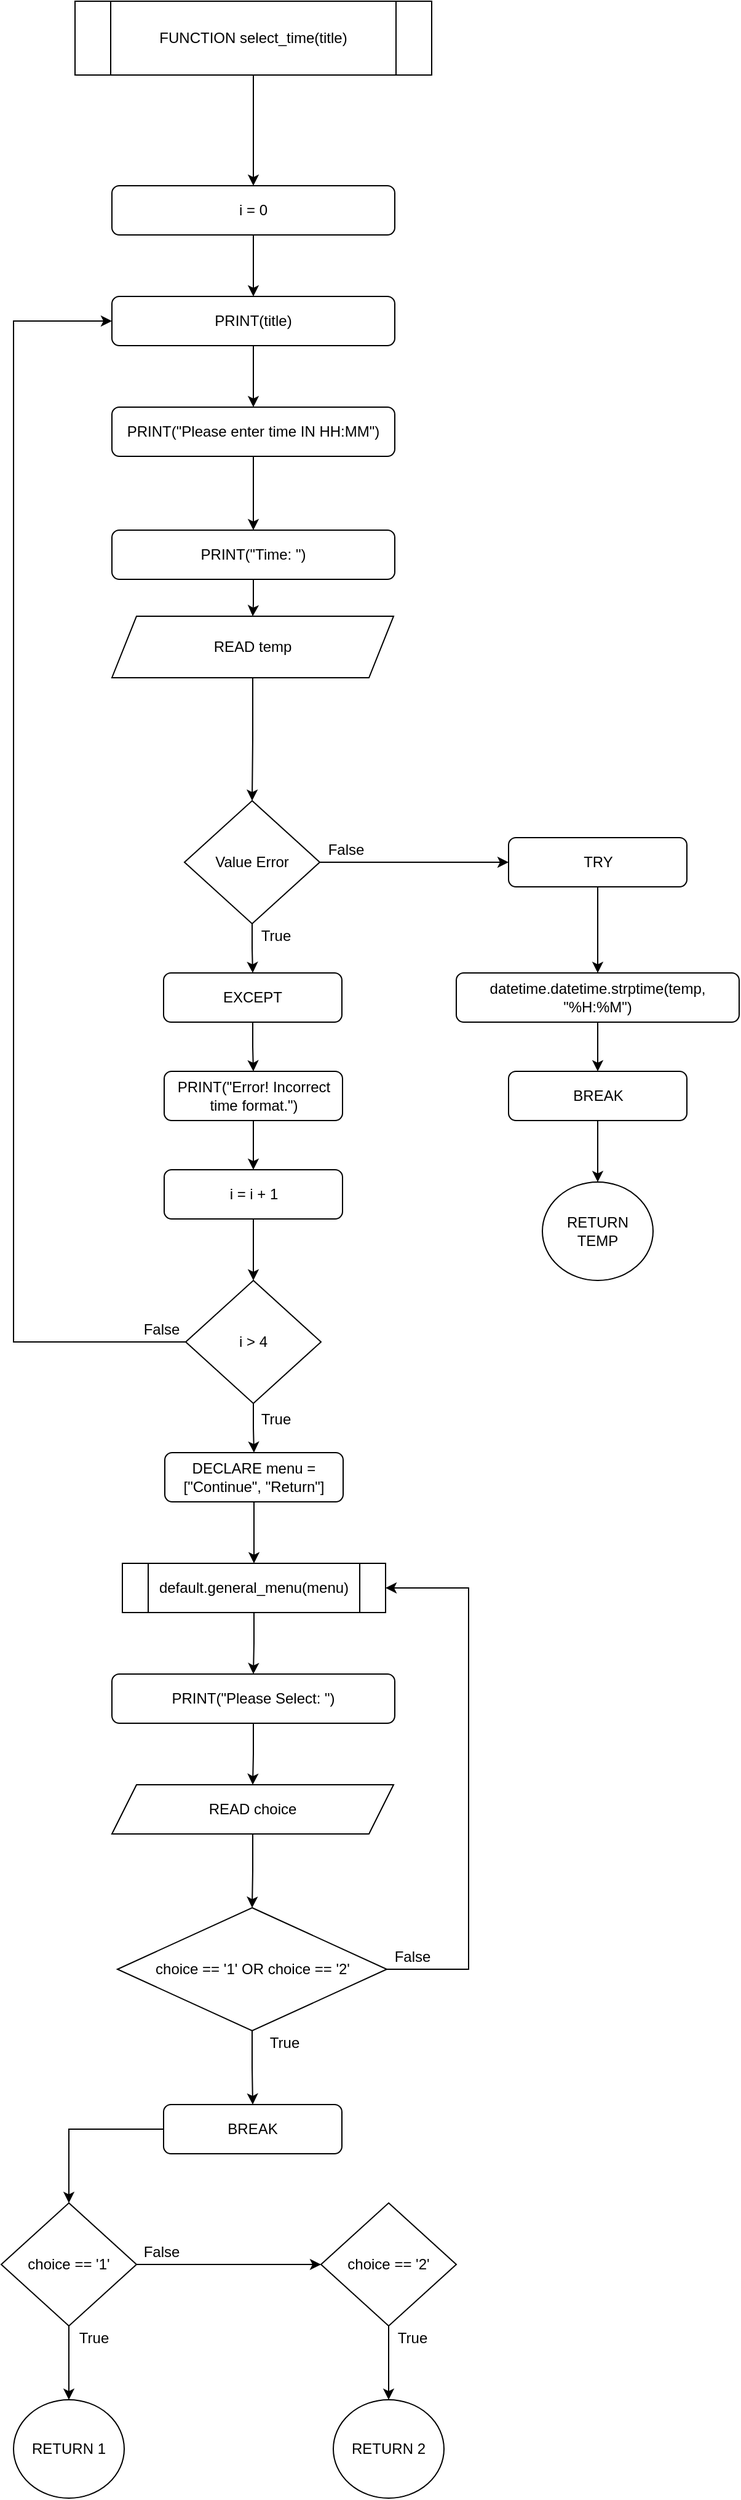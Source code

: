 <mxfile version="14.7.7" type="github">
  <diagram id="IYX75Nc2gbsvrrbWuUQD" name="Page-1">
    <mxGraphModel dx="1048" dy="688" grid="1" gridSize="10" guides="1" tooltips="1" connect="1" arrows="1" fold="1" page="1" pageScale="1" pageWidth="3300" pageHeight="4681" math="0" shadow="0">
      <root>
        <mxCell id="0" />
        <mxCell id="1" parent="0" />
        <mxCell id="R6sDnFTntLYkthl34TSU-63" style="edgeStyle=orthogonalEdgeStyle;rounded=0;orthogonalLoop=1;jettySize=auto;html=1;entryX=0.5;entryY=0;entryDx=0;entryDy=0;" parent="1" source="R6sDnFTntLYkthl34TSU-2" target="R6sDnFTntLYkthl34TSU-6" edge="1">
          <mxGeometry relative="1" as="geometry" />
        </mxCell>
        <mxCell id="R6sDnFTntLYkthl34TSU-2" value="FUNCTION select_time(title)" style="shape=process;whiteSpace=wrap;html=1;backgroundOutline=1;" parent="1" vertex="1">
          <mxGeometry x="520" y="170" width="290" height="60" as="geometry" />
        </mxCell>
        <mxCell id="R6sDnFTntLYkthl34TSU-5" value="" style="edgeStyle=orthogonalEdgeStyle;rounded=0;orthogonalLoop=1;jettySize=auto;html=1;" parent="1" source="R6sDnFTntLYkthl34TSU-6" target="R6sDnFTntLYkthl34TSU-8" edge="1">
          <mxGeometry relative="1" as="geometry" />
        </mxCell>
        <mxCell id="R6sDnFTntLYkthl34TSU-6" value="i = 0" style="rounded=1;whiteSpace=wrap;html=1;" parent="1" vertex="1">
          <mxGeometry x="550" y="320" width="230" height="40" as="geometry" />
        </mxCell>
        <mxCell id="R6sDnFTntLYkthl34TSU-7" value="" style="edgeStyle=orthogonalEdgeStyle;rounded=0;orthogonalLoop=1;jettySize=auto;html=1;" parent="1" source="R6sDnFTntLYkthl34TSU-8" target="R6sDnFTntLYkthl34TSU-10" edge="1">
          <mxGeometry relative="1" as="geometry" />
        </mxCell>
        <mxCell id="R6sDnFTntLYkthl34TSU-8" value="PRINT(title)" style="rounded=1;whiteSpace=wrap;html=1;" parent="1" vertex="1">
          <mxGeometry x="550" y="410" width="230" height="40" as="geometry" />
        </mxCell>
        <mxCell id="R6sDnFTntLYkthl34TSU-9" value="" style="edgeStyle=orthogonalEdgeStyle;rounded=0;orthogonalLoop=1;jettySize=auto;html=1;" parent="1" source="R6sDnFTntLYkthl34TSU-10" target="R6sDnFTntLYkthl34TSU-12" edge="1">
          <mxGeometry relative="1" as="geometry" />
        </mxCell>
        <mxCell id="R6sDnFTntLYkthl34TSU-10" value="PRINT(&quot;Please enter time IN HH:MM&quot;)" style="rounded=1;whiteSpace=wrap;html=1;" parent="1" vertex="1">
          <mxGeometry x="550" y="500" width="230" height="40" as="geometry" />
        </mxCell>
        <mxCell id="R6sDnFTntLYkthl34TSU-11" value="" style="edgeStyle=orthogonalEdgeStyle;rounded=0;orthogonalLoop=1;jettySize=auto;html=1;" parent="1" source="R6sDnFTntLYkthl34TSU-12" target="R6sDnFTntLYkthl34TSU-14" edge="1">
          <mxGeometry relative="1" as="geometry" />
        </mxCell>
        <mxCell id="R6sDnFTntLYkthl34TSU-12" value="PRINT(&quot;Time: &quot;)" style="rounded=1;whiteSpace=wrap;html=1;" parent="1" vertex="1">
          <mxGeometry x="550" y="600" width="230" height="40" as="geometry" />
        </mxCell>
        <mxCell id="TKbcjzNXNICAfCICzxgK-3" style="edgeStyle=orthogonalEdgeStyle;rounded=0;orthogonalLoop=1;jettySize=auto;html=1;entryX=0.5;entryY=0;entryDx=0;entryDy=0;" edge="1" parent="1" source="R6sDnFTntLYkthl34TSU-14" target="R6sDnFTntLYkthl34TSU-17">
          <mxGeometry relative="1" as="geometry" />
        </mxCell>
        <mxCell id="R6sDnFTntLYkthl34TSU-14" value="READ temp" style="shape=parallelogram;perimeter=parallelogramPerimeter;whiteSpace=wrap;html=1;fixedSize=1;" parent="1" vertex="1">
          <mxGeometry x="550" y="670" width="229" height="50" as="geometry" />
        </mxCell>
        <mxCell id="R6sDnFTntLYkthl34TSU-15" value="" style="edgeStyle=orthogonalEdgeStyle;rounded=0;orthogonalLoop=1;jettySize=auto;html=1;" parent="1" source="R6sDnFTntLYkthl34TSU-17" target="R6sDnFTntLYkthl34TSU-29" edge="1">
          <mxGeometry relative="1" as="geometry" />
        </mxCell>
        <mxCell id="R6sDnFTntLYkthl34TSU-16" value="" style="edgeStyle=orthogonalEdgeStyle;rounded=0;orthogonalLoop=1;jettySize=auto;html=1;" parent="1" source="R6sDnFTntLYkthl34TSU-17" target="R6sDnFTntLYkthl34TSU-27" edge="1">
          <mxGeometry relative="1" as="geometry" />
        </mxCell>
        <mxCell id="R6sDnFTntLYkthl34TSU-17" value="Value Error" style="rhombus;whiteSpace=wrap;html=1;" parent="1" vertex="1">
          <mxGeometry x="609" y="820" width="110" height="100" as="geometry" />
        </mxCell>
        <mxCell id="R6sDnFTntLYkthl34TSU-18" value="" style="edgeStyle=orthogonalEdgeStyle;rounded=0;orthogonalLoop=1;jettySize=auto;html=1;" parent="1" source="R6sDnFTntLYkthl34TSU-19" target="R6sDnFTntLYkthl34TSU-31" edge="1">
          <mxGeometry relative="1" as="geometry" />
        </mxCell>
        <mxCell id="R6sDnFTntLYkthl34TSU-19" value="PRINT(&quot;Error! Incorrect time format.&quot;)" style="rounded=1;whiteSpace=wrap;html=1;" parent="1" vertex="1">
          <mxGeometry x="592.5" y="1040" width="145" height="40" as="geometry" />
        </mxCell>
        <mxCell id="R6sDnFTntLYkthl34TSU-22" value="" style="edgeStyle=orthogonalEdgeStyle;rounded=0;orthogonalLoop=1;jettySize=auto;html=1;" parent="1" source="R6sDnFTntLYkthl34TSU-23" target="R6sDnFTntLYkthl34TSU-55" edge="1">
          <mxGeometry relative="1" as="geometry" />
        </mxCell>
        <mxCell id="R6sDnFTntLYkthl34TSU-23" value="BREAK" style="rounded=1;whiteSpace=wrap;html=1;" parent="1" vertex="1">
          <mxGeometry x="872.5" y="1040" width="145" height="40" as="geometry" />
        </mxCell>
        <mxCell id="R6sDnFTntLYkthl34TSU-24" value="True" style="text;html=1;align=center;verticalAlign=middle;resizable=0;points=[];autosize=1;strokeColor=none;" parent="1" vertex="1">
          <mxGeometry x="663" y="920" width="40" height="20" as="geometry" />
        </mxCell>
        <mxCell id="R6sDnFTntLYkthl34TSU-25" value="False" style="text;html=1;align=center;verticalAlign=middle;resizable=0;points=[];autosize=1;strokeColor=none;" parent="1" vertex="1">
          <mxGeometry x="720" y="850" width="40" height="20" as="geometry" />
        </mxCell>
        <mxCell id="TKbcjzNXNICAfCICzxgK-2" style="edgeStyle=orthogonalEdgeStyle;rounded=0;orthogonalLoop=1;jettySize=auto;html=1;entryX=0.5;entryY=0;entryDx=0;entryDy=0;" edge="1" parent="1" source="R6sDnFTntLYkthl34TSU-27" target="TKbcjzNXNICAfCICzxgK-1">
          <mxGeometry relative="1" as="geometry" />
        </mxCell>
        <mxCell id="R6sDnFTntLYkthl34TSU-27" value="TRY" style="rounded=1;whiteSpace=wrap;html=1;" parent="1" vertex="1">
          <mxGeometry x="872.5" y="850" width="145" height="40" as="geometry" />
        </mxCell>
        <mxCell id="R6sDnFTntLYkthl34TSU-28" value="" style="edgeStyle=orthogonalEdgeStyle;rounded=0;orthogonalLoop=1;jettySize=auto;html=1;" parent="1" source="R6sDnFTntLYkthl34TSU-29" target="R6sDnFTntLYkthl34TSU-19" edge="1">
          <mxGeometry relative="1" as="geometry" />
        </mxCell>
        <mxCell id="R6sDnFTntLYkthl34TSU-29" value="EXCEPT" style="rounded=1;whiteSpace=wrap;html=1;" parent="1" vertex="1">
          <mxGeometry x="592" y="960" width="145" height="40" as="geometry" />
        </mxCell>
        <mxCell id="R6sDnFTntLYkthl34TSU-30" value="" style="edgeStyle=orthogonalEdgeStyle;rounded=0;orthogonalLoop=1;jettySize=auto;html=1;" parent="1" source="R6sDnFTntLYkthl34TSU-31" target="R6sDnFTntLYkthl34TSU-34" edge="1">
          <mxGeometry relative="1" as="geometry" />
        </mxCell>
        <mxCell id="R6sDnFTntLYkthl34TSU-31" value="i = i + 1" style="rounded=1;whiteSpace=wrap;html=1;" parent="1" vertex="1">
          <mxGeometry x="592.5" y="1120" width="145" height="40" as="geometry" />
        </mxCell>
        <mxCell id="R6sDnFTntLYkthl34TSU-32" value="" style="edgeStyle=orthogonalEdgeStyle;rounded=0;orthogonalLoop=1;jettySize=auto;html=1;" parent="1" source="R6sDnFTntLYkthl34TSU-34" target="R6sDnFTntLYkthl34TSU-36" edge="1">
          <mxGeometry relative="1" as="geometry" />
        </mxCell>
        <mxCell id="R6sDnFTntLYkthl34TSU-33" style="edgeStyle=orthogonalEdgeStyle;rounded=0;orthogonalLoop=1;jettySize=auto;html=1;entryX=0;entryY=0.5;entryDx=0;entryDy=0;" parent="1" source="R6sDnFTntLYkthl34TSU-34" target="R6sDnFTntLYkthl34TSU-8" edge="1">
          <mxGeometry relative="1" as="geometry">
            <Array as="points">
              <mxPoint x="470" y="1260" />
              <mxPoint x="470" y="430" />
            </Array>
          </mxGeometry>
        </mxCell>
        <mxCell id="R6sDnFTntLYkthl34TSU-34" value="i &gt; 4" style="rhombus;whiteSpace=wrap;html=1;" parent="1" vertex="1">
          <mxGeometry x="610" y="1210" width="110" height="100" as="geometry" />
        </mxCell>
        <mxCell id="R6sDnFTntLYkthl34TSU-35" value="" style="edgeStyle=orthogonalEdgeStyle;rounded=0;orthogonalLoop=1;jettySize=auto;html=1;" parent="1" source="R6sDnFTntLYkthl34TSU-36" target="R6sDnFTntLYkthl34TSU-38" edge="1">
          <mxGeometry relative="1" as="geometry" />
        </mxCell>
        <mxCell id="R6sDnFTntLYkthl34TSU-36" value="DECLARE menu = [&quot;Continue&quot;, &quot;Return&quot;]" style="rounded=1;whiteSpace=wrap;html=1;" parent="1" vertex="1">
          <mxGeometry x="593" y="1350" width="145" height="40" as="geometry" />
        </mxCell>
        <mxCell id="R6sDnFTntLYkthl34TSU-37" value="" style="edgeStyle=orthogonalEdgeStyle;rounded=0;orthogonalLoop=1;jettySize=auto;html=1;" parent="1" source="R6sDnFTntLYkthl34TSU-38" target="R6sDnFTntLYkthl34TSU-40" edge="1">
          <mxGeometry relative="1" as="geometry" />
        </mxCell>
        <mxCell id="R6sDnFTntLYkthl34TSU-38" value="default.general_menu(menu)" style="shape=process;whiteSpace=wrap;html=1;backgroundOutline=1;" parent="1" vertex="1">
          <mxGeometry x="558.5" y="1440" width="214" height="40" as="geometry" />
        </mxCell>
        <mxCell id="R6sDnFTntLYkthl34TSU-39" value="" style="edgeStyle=orthogonalEdgeStyle;rounded=0;orthogonalLoop=1;jettySize=auto;html=1;" parent="1" source="R6sDnFTntLYkthl34TSU-40" target="R6sDnFTntLYkthl34TSU-42" edge="1">
          <mxGeometry relative="1" as="geometry" />
        </mxCell>
        <mxCell id="R6sDnFTntLYkthl34TSU-40" value="PRINT(&quot;Please Select: &quot;)" style="rounded=1;whiteSpace=wrap;html=1;" parent="1" vertex="1">
          <mxGeometry x="550" y="1530" width="230" height="40" as="geometry" />
        </mxCell>
        <mxCell id="R6sDnFTntLYkthl34TSU-41" value="" style="edgeStyle=orthogonalEdgeStyle;rounded=0;orthogonalLoop=1;jettySize=auto;html=1;" parent="1" source="R6sDnFTntLYkthl34TSU-42" target="R6sDnFTntLYkthl34TSU-45" edge="1">
          <mxGeometry relative="1" as="geometry" />
        </mxCell>
        <mxCell id="R6sDnFTntLYkthl34TSU-42" value="READ choice" style="shape=parallelogram;perimeter=parallelogramPerimeter;whiteSpace=wrap;html=1;fixedSize=1;" parent="1" vertex="1">
          <mxGeometry x="550" y="1620" width="229" height="40" as="geometry" />
        </mxCell>
        <mxCell id="R6sDnFTntLYkthl34TSU-43" value="" style="edgeStyle=orthogonalEdgeStyle;rounded=0;orthogonalLoop=1;jettySize=auto;html=1;" parent="1" source="R6sDnFTntLYkthl34TSU-45" target="R6sDnFTntLYkthl34TSU-47" edge="1">
          <mxGeometry relative="1" as="geometry" />
        </mxCell>
        <mxCell id="R6sDnFTntLYkthl34TSU-44" style="edgeStyle=orthogonalEdgeStyle;rounded=0;orthogonalLoop=1;jettySize=auto;html=1;entryX=1;entryY=0.5;entryDx=0;entryDy=0;" parent="1" source="R6sDnFTntLYkthl34TSU-45" target="R6sDnFTntLYkthl34TSU-38" edge="1">
          <mxGeometry relative="1" as="geometry">
            <Array as="points">
              <mxPoint x="840" y="1770" />
              <mxPoint x="840" y="1460" />
            </Array>
          </mxGeometry>
        </mxCell>
        <mxCell id="R6sDnFTntLYkthl34TSU-45" value="choice == &#39;1&#39; OR choice == &#39;2&#39;" style="rhombus;whiteSpace=wrap;html=1;" parent="1" vertex="1">
          <mxGeometry x="554.5" y="1720" width="219" height="100" as="geometry" />
        </mxCell>
        <mxCell id="R6sDnFTntLYkthl34TSU-46" style="edgeStyle=orthogonalEdgeStyle;rounded=0;orthogonalLoop=1;jettySize=auto;html=1;entryX=0.5;entryY=0;entryDx=0;entryDy=0;" parent="1" source="R6sDnFTntLYkthl34TSU-47" target="R6sDnFTntLYkthl34TSU-50" edge="1">
          <mxGeometry relative="1" as="geometry" />
        </mxCell>
        <mxCell id="R6sDnFTntLYkthl34TSU-47" value="BREAK" style="rounded=1;whiteSpace=wrap;html=1;" parent="1" vertex="1">
          <mxGeometry x="592" y="1880" width="145" height="40" as="geometry" />
        </mxCell>
        <mxCell id="R6sDnFTntLYkthl34TSU-48" style="edgeStyle=orthogonalEdgeStyle;rounded=0;orthogonalLoop=1;jettySize=auto;html=1;entryX=0;entryY=0.5;entryDx=0;entryDy=0;" parent="1" source="R6sDnFTntLYkthl34TSU-50" target="R6sDnFTntLYkthl34TSU-52" edge="1">
          <mxGeometry relative="1" as="geometry" />
        </mxCell>
        <mxCell id="R6sDnFTntLYkthl34TSU-49" value="" style="edgeStyle=orthogonalEdgeStyle;rounded=0;orthogonalLoop=1;jettySize=auto;html=1;" parent="1" source="R6sDnFTntLYkthl34TSU-50" target="R6sDnFTntLYkthl34TSU-53" edge="1">
          <mxGeometry relative="1" as="geometry" />
        </mxCell>
        <mxCell id="R6sDnFTntLYkthl34TSU-50" value="choice == &#39;1&#39;" style="rhombus;whiteSpace=wrap;html=1;" parent="1" vertex="1">
          <mxGeometry x="460" y="1960" width="110" height="100" as="geometry" />
        </mxCell>
        <mxCell id="R6sDnFTntLYkthl34TSU-51" value="" style="edgeStyle=orthogonalEdgeStyle;rounded=0;orthogonalLoop=1;jettySize=auto;html=1;" parent="1" source="R6sDnFTntLYkthl34TSU-52" target="R6sDnFTntLYkthl34TSU-54" edge="1">
          <mxGeometry relative="1" as="geometry" />
        </mxCell>
        <mxCell id="R6sDnFTntLYkthl34TSU-52" value="choice == &#39;2&#39;" style="rhombus;whiteSpace=wrap;html=1;" parent="1" vertex="1">
          <mxGeometry x="720" y="1960" width="110" height="100" as="geometry" />
        </mxCell>
        <mxCell id="R6sDnFTntLYkthl34TSU-53" value="RETURN 1" style="ellipse;whiteSpace=wrap;html=1;" parent="1" vertex="1">
          <mxGeometry x="470" y="2120" width="90" height="80" as="geometry" />
        </mxCell>
        <mxCell id="R6sDnFTntLYkthl34TSU-54" value="RETURN 2" style="ellipse;whiteSpace=wrap;html=1;" parent="1" vertex="1">
          <mxGeometry x="730" y="2120" width="90" height="80" as="geometry" />
        </mxCell>
        <mxCell id="R6sDnFTntLYkthl34TSU-55" value="RETURN&lt;br&gt;TEMP" style="ellipse;whiteSpace=wrap;html=1;" parent="1" vertex="1">
          <mxGeometry x="900" y="1130" width="90" height="80" as="geometry" />
        </mxCell>
        <mxCell id="R6sDnFTntLYkthl34TSU-56" value="False" style="text;html=1;align=center;verticalAlign=middle;resizable=0;points=[];autosize=1;strokeColor=none;" parent="1" vertex="1">
          <mxGeometry x="570" y="1240" width="40" height="20" as="geometry" />
        </mxCell>
        <mxCell id="R6sDnFTntLYkthl34TSU-57" value="True" style="text;html=1;align=center;verticalAlign=middle;resizable=0;points=[];autosize=1;strokeColor=none;" parent="1" vertex="1">
          <mxGeometry x="663" y="1313" width="40" height="20" as="geometry" />
        </mxCell>
        <mxCell id="R6sDnFTntLYkthl34TSU-58" value="False" style="text;html=1;align=center;verticalAlign=middle;resizable=0;points=[];autosize=1;strokeColor=none;" parent="1" vertex="1">
          <mxGeometry x="774" y="1750" width="40" height="20" as="geometry" />
        </mxCell>
        <mxCell id="R6sDnFTntLYkthl34TSU-59" value="False" style="text;html=1;align=center;verticalAlign=middle;resizable=0;points=[];autosize=1;strokeColor=none;" parent="1" vertex="1">
          <mxGeometry x="570" y="1990" width="40" height="20" as="geometry" />
        </mxCell>
        <mxCell id="R6sDnFTntLYkthl34TSU-60" value="True" style="text;html=1;align=center;verticalAlign=middle;resizable=0;points=[];autosize=1;strokeColor=none;" parent="1" vertex="1">
          <mxGeometry x="670" y="1820" width="40" height="20" as="geometry" />
        </mxCell>
        <mxCell id="R6sDnFTntLYkthl34TSU-61" value="True" style="text;html=1;align=center;verticalAlign=middle;resizable=0;points=[];autosize=1;strokeColor=none;" parent="1" vertex="1">
          <mxGeometry x="514.5" y="2060" width="40" height="20" as="geometry" />
        </mxCell>
        <mxCell id="R6sDnFTntLYkthl34TSU-62" value="True" style="text;html=1;align=center;verticalAlign=middle;resizable=0;points=[];autosize=1;strokeColor=none;" parent="1" vertex="1">
          <mxGeometry x="773.5" y="2060" width="40" height="20" as="geometry" />
        </mxCell>
        <mxCell id="TKbcjzNXNICAfCICzxgK-4" value="" style="edgeStyle=orthogonalEdgeStyle;rounded=0;orthogonalLoop=1;jettySize=auto;html=1;" edge="1" parent="1" source="TKbcjzNXNICAfCICzxgK-1" target="R6sDnFTntLYkthl34TSU-23">
          <mxGeometry relative="1" as="geometry" />
        </mxCell>
        <mxCell id="TKbcjzNXNICAfCICzxgK-1" value="datetime.datetime.strptime(temp, &quot;%H:%M&quot;)" style="rounded=1;whiteSpace=wrap;html=1;" vertex="1" parent="1">
          <mxGeometry x="830" y="960" width="230" height="40" as="geometry" />
        </mxCell>
      </root>
    </mxGraphModel>
  </diagram>
</mxfile>

